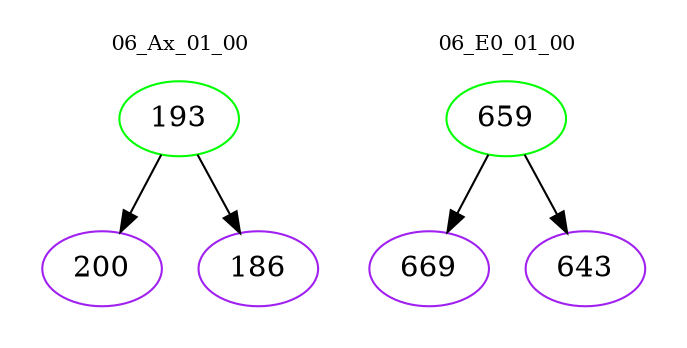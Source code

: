 digraph{
subgraph cluster_0 {
color = white
label = "06_Ax_01_00";
fontsize=10;
T0_193 [label="193", color="green"]
T0_193 -> T0_200 [color="black"]
T0_200 [label="200", color="purple"]
T0_193 -> T0_186 [color="black"]
T0_186 [label="186", color="purple"]
}
subgraph cluster_1 {
color = white
label = "06_E0_01_00";
fontsize=10;
T1_659 [label="659", color="green"]
T1_659 -> T1_669 [color="black"]
T1_669 [label="669", color="purple"]
T1_659 -> T1_643 [color="black"]
T1_643 [label="643", color="purple"]
}
}
